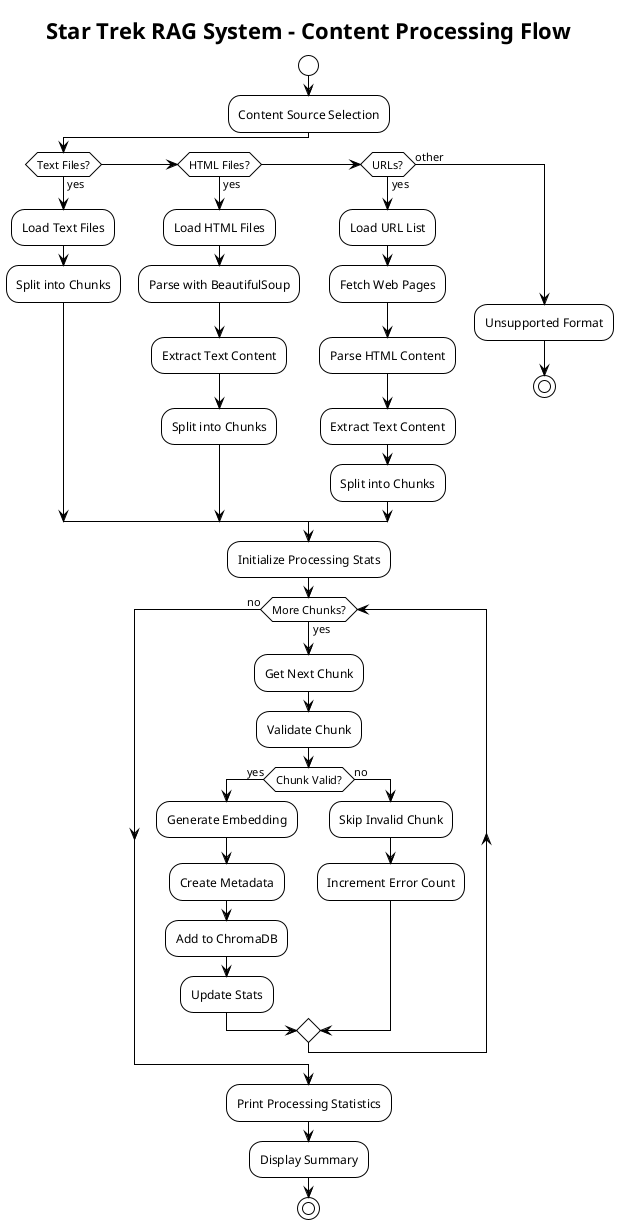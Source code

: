 @startuml
!theme plain
skinparam backgroundColor #FFFFFF

title Star Trek RAG System - Content Processing Flow

start

:Content Source Selection;
if (Text Files?) then (yes)
    :Load Text Files;
    :Split into Chunks;
elseif (HTML Files?) then (yes)
    :Load HTML Files;
    :Parse with BeautifulSoup;
    :Extract Text Content;
    :Split into Chunks;
elseif (URLs?) then (yes)
    :Load URL List;
    :Fetch Web Pages;
    :Parse HTML Content;
    :Extract Text Content;
    :Split into Chunks;
else (other)
    :Unsupported Format;
    stop
endif

:Initialize Processing Stats;

while (More Chunks?) is (yes)
    :Get Next Chunk;
    :Validate Chunk;
    if (Chunk Valid?) then (yes)
        :Generate Embedding;
        :Create Metadata;
        :Add to ChromaDB;
        :Update Stats;
    else (no)
        :Skip Invalid Chunk;
        :Increment Error Count;
    endif
endwhile (no)

:Print Processing Statistics;
:Display Summary;

stop

@enduml 